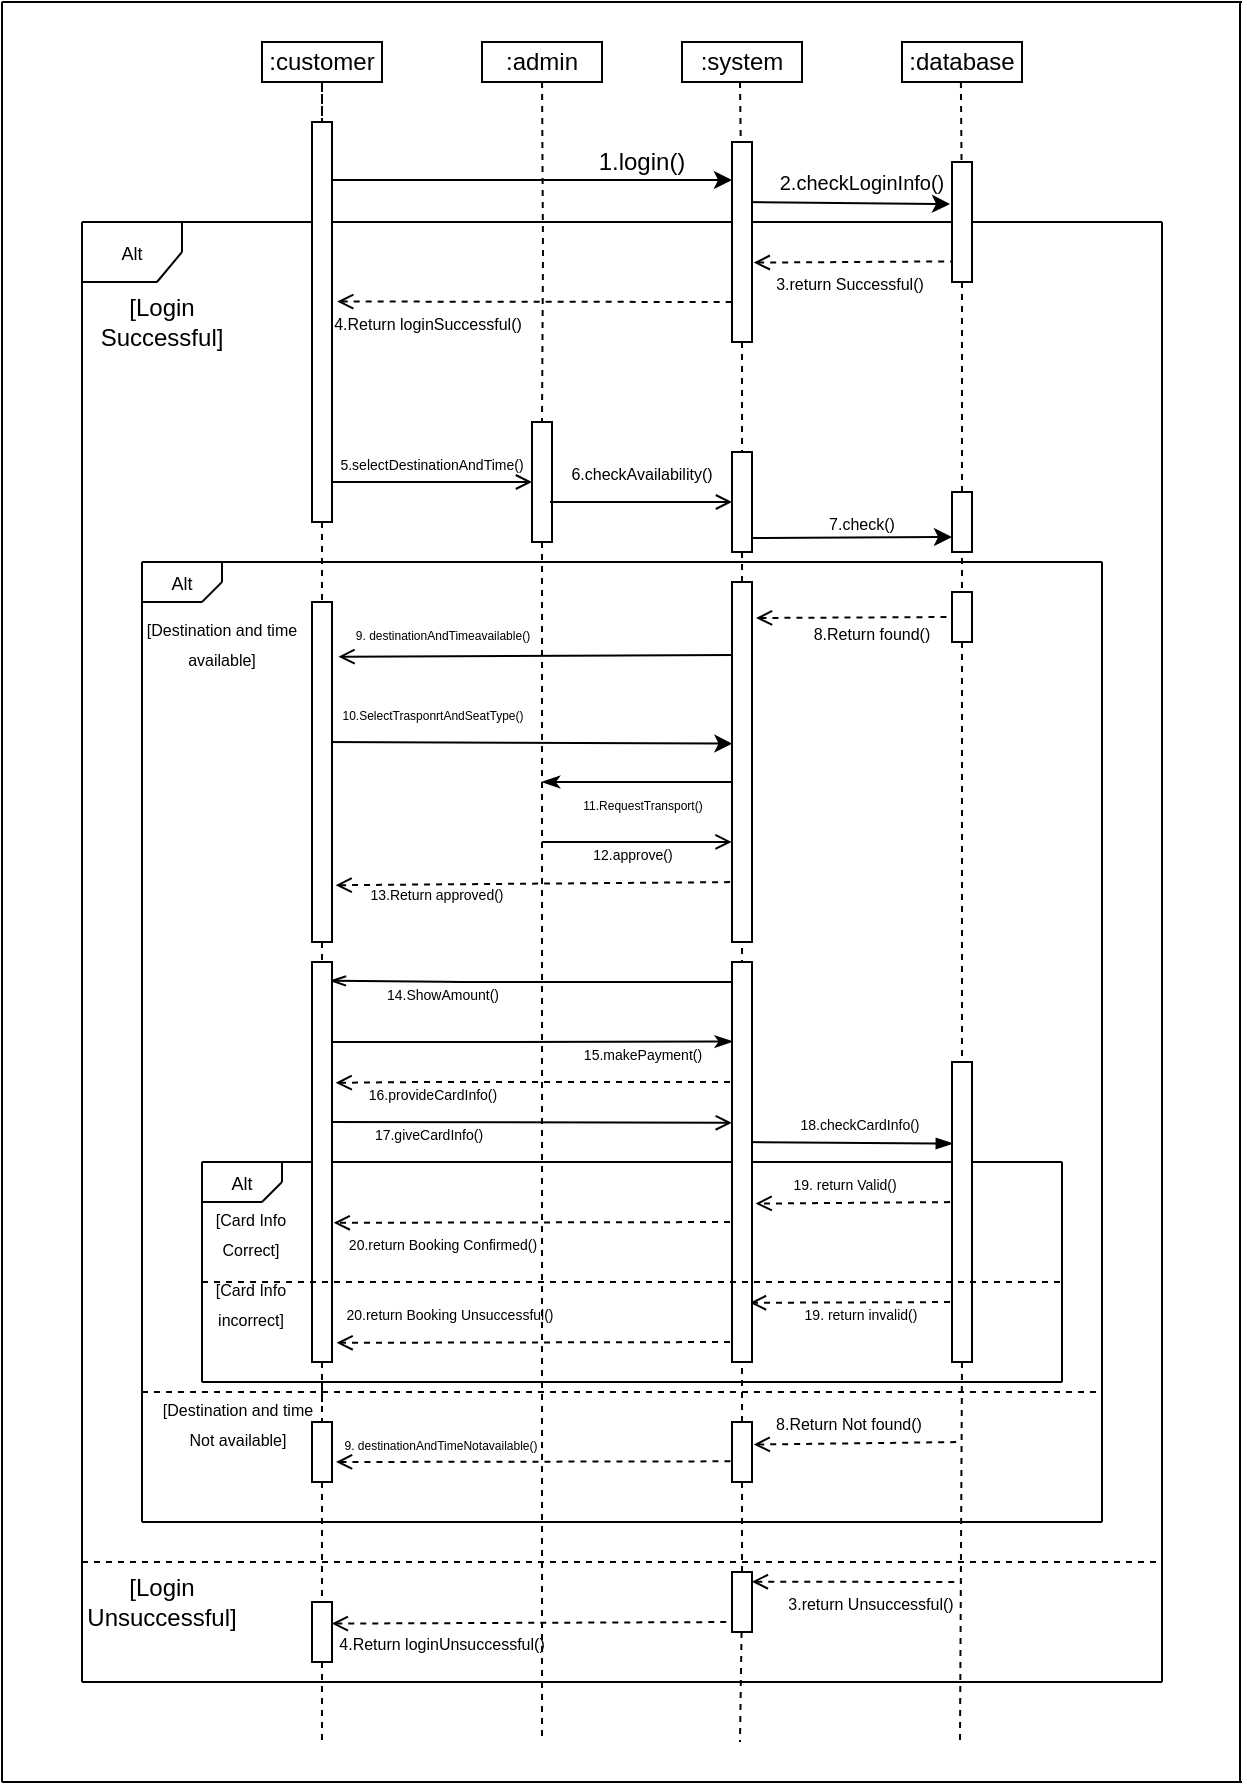 <mxfile version="13.9.9" type="device"><diagram id="HYCZpyS0Q4ArI28tlIX7" name="Page-1"><mxGraphModel dx="1105" dy="705" grid="1" gridSize="10" guides="1" tooltips="1" connect="1" arrows="1" fold="1" page="1" pageScale="1" pageWidth="200" pageHeight="290" math="0" shadow="0"><root><mxCell id="0"/><mxCell id="1" parent="0"/><mxCell id="ySTDWtKkB8q9BCOF8VCT-170" style="rounded=0;orthogonalLoop=1;jettySize=auto;html=1;endArrow=none;endFill=0;dashed=1;" edge="1" parent="1" source="ySTDWtKkB8q9BCOF8VCT-140" target="ySTDWtKkB8q9BCOF8VCT-169"><mxGeometry relative="1" as="geometry"><mxPoint x="249" y="900" as="targetPoint"/><mxPoint x="249.96" y="305" as="sourcePoint"/></mxGeometry></mxCell><mxCell id="ySTDWtKkB8q9BCOF8VCT-146" style="rounded=0;orthogonalLoop=1;jettySize=auto;html=1;exitX=0.5;exitY=1;exitDx=0;exitDy=0;endArrow=none;endFill=0;dashed=1;entryX=0.5;entryY=0;entryDx=0;entryDy=0;" edge="1" parent="1" source="ySTDWtKkB8q9BCOF8VCT-151" target="ySTDWtKkB8q9BCOF8VCT-158"><mxGeometry relative="1" as="geometry"><mxPoint x="359" y="900" as="targetPoint"/><mxPoint x="359.45" y="70" as="sourcePoint"/></mxGeometry></mxCell><mxCell id="ySTDWtKkB8q9BCOF8VCT-5" style="edgeStyle=orthogonalEdgeStyle;rounded=0;orthogonalLoop=1;jettySize=auto;html=1;exitX=0.5;exitY=1;exitDx=0;exitDy=0;endArrow=none;endFill=0;dashed=1;" edge="1" parent="1" source="ySTDWtKkB8q9BCOF8VCT-171"><mxGeometry relative="1" as="geometry"><mxPoint x="40" y="900" as="targetPoint"/></mxGeometry></mxCell><mxCell id="ySTDWtKkB8q9BCOF8VCT-1" value=":customer" style="rounded=0;whiteSpace=wrap;html=1;" vertex="1" parent="1"><mxGeometry x="10" y="50" width="60" height="20" as="geometry"/></mxCell><mxCell id="ySTDWtKkB8q9BCOF8VCT-2" value=":admin" style="rounded=0;whiteSpace=wrap;html=1;" vertex="1" parent="1"><mxGeometry x="120" y="50" width="60" height="20" as="geometry"/></mxCell><mxCell id="ySTDWtKkB8q9BCOF8VCT-3" value=":system" style="rounded=0;whiteSpace=wrap;html=1;" vertex="1" parent="1"><mxGeometry x="220" y="50" width="60" height="20" as="geometry"/></mxCell><mxCell id="ySTDWtKkB8q9BCOF8VCT-4" value=":database" style="rounded=0;whiteSpace=wrap;html=1;" vertex="1" parent="1"><mxGeometry x="330" y="50" width="60" height="20" as="geometry"/></mxCell><mxCell id="ySTDWtKkB8q9BCOF8VCT-6" style="edgeStyle=orthogonalEdgeStyle;rounded=0;orthogonalLoop=1;jettySize=auto;html=1;exitX=0.5;exitY=1;exitDx=0;exitDy=0;endArrow=none;endFill=0;dashed=1;" edge="1" parent="1" source="ySTDWtKkB8q9BCOF8VCT-136"><mxGeometry relative="1" as="geometry"><mxPoint x="150" y="900" as="targetPoint"/><mxPoint x="150.03" y="70" as="sourcePoint"/></mxGeometry></mxCell><mxCell id="ySTDWtKkB8q9BCOF8VCT-7" style="rounded=0;orthogonalLoop=1;jettySize=auto;html=1;endArrow=none;endFill=0;dashed=1;" edge="1" parent="1" source="ySTDWtKkB8q9BCOF8VCT-174"><mxGeometry relative="1" as="geometry"><mxPoint x="249" y="900" as="targetPoint"/><mxPoint x="249" y="70" as="sourcePoint"/></mxGeometry></mxCell><mxCell id="ySTDWtKkB8q9BCOF8VCT-9" style="rounded=0;orthogonalLoop=1;jettySize=auto;html=1;exitX=0.5;exitY=1;exitDx=0;exitDy=0;endArrow=none;endFill=0;dashed=1;" edge="1" parent="1" source="ySTDWtKkB8q9BCOF8VCT-163"><mxGeometry relative="1" as="geometry"><mxPoint x="359" y="900" as="targetPoint"/><mxPoint x="359.45" y="70" as="sourcePoint"/></mxGeometry></mxCell><mxCell id="ySTDWtKkB8q9BCOF8VCT-11" value="" style="endArrow=classic;html=1;endFill=1;" edge="1" parent="1"><mxGeometry width="50" height="50" relative="1" as="geometry"><mxPoint x="40" y="119" as="sourcePoint"/><mxPoint x="245" y="119" as="targetPoint"/></mxGeometry></mxCell><mxCell id="ySTDWtKkB8q9BCOF8VCT-13" value="1.login()" style="text;html=1;strokeColor=none;fillColor=none;align=center;verticalAlign=middle;whiteSpace=wrap;rounded=0;" vertex="1" parent="1"><mxGeometry x="180" y="100" width="40" height="20" as="geometry"/></mxCell><mxCell id="ySTDWtKkB8q9BCOF8VCT-14" value="" style="endArrow=classic;html=1;endFill=1;" edge="1" parent="1"><mxGeometry width="50" height="50" relative="1" as="geometry"><mxPoint x="250" y="130" as="sourcePoint"/><mxPoint x="354" y="131" as="targetPoint"/></mxGeometry></mxCell><mxCell id="ySTDWtKkB8q9BCOF8VCT-15" value="" style="endArrow=none;html=1;dashed=1;startArrow=open;startFill=0;exitX=1.086;exitY=0.603;exitDx=0;exitDy=0;exitPerimeter=0;" edge="1" parent="1" source="ySTDWtKkB8q9BCOF8VCT-147"><mxGeometry width="50" height="50" relative="1" as="geometry"><mxPoint x="250" y="159.66" as="sourcePoint"/><mxPoint x="360" y="159.66" as="targetPoint"/></mxGeometry></mxCell><mxCell id="ySTDWtKkB8q9BCOF8VCT-16" value="" style="endArrow=none;html=1;startArrow=open;startFill=0;dashed=1;exitX=0.051;exitY=-0.012;exitDx=0;exitDy=0;exitPerimeter=0;" edge="1" parent="1" source="ySTDWtKkB8q9BCOF8VCT-18"><mxGeometry width="50" height="50" relative="1" as="geometry"><mxPoint x="40" y="180" as="sourcePoint"/><mxPoint x="250" y="180" as="targetPoint"/></mxGeometry></mxCell><mxCell id="ySTDWtKkB8q9BCOF8VCT-17" value="&lt;font style=&quot;font-size: 10px&quot;&gt;2.checkLoginInfo()&lt;/font&gt;" style="text;html=1;strokeColor=none;fillColor=none;align=center;verticalAlign=middle;whiteSpace=wrap;rounded=0;" vertex="1" parent="1"><mxGeometry x="290" y="110" width="40" height="20" as="geometry"/></mxCell><mxCell id="ySTDWtKkB8q9BCOF8VCT-18" value="&lt;font style=&quot;font-size: 8px&quot;&gt;4.Return loginSuccessful()&lt;/font&gt;" style="text;html=1;strokeColor=none;fillColor=none;align=center;verticalAlign=middle;whiteSpace=wrap;rounded=0;" vertex="1" parent="1"><mxGeometry x="42.5" y="180" width="100" height="20" as="geometry"/></mxCell><mxCell id="ySTDWtKkB8q9BCOF8VCT-19" value="&lt;font style=&quot;font-size: 8px&quot;&gt;3.return Successful()&lt;/font&gt;" style="text;html=1;strokeColor=none;fillColor=none;align=center;verticalAlign=middle;whiteSpace=wrap;rounded=0;" vertex="1" parent="1"><mxGeometry x="263.75" y="160" width="80" height="20" as="geometry"/></mxCell><mxCell id="ySTDWtKkB8q9BCOF8VCT-21" value="" style="endArrow=open;html=1;endFill=0;entryX=0;entryY=0.5;entryDx=0;entryDy=0;" edge="1" parent="1" target="ySTDWtKkB8q9BCOF8VCT-136"><mxGeometry width="50" height="50" relative="1" as="geometry"><mxPoint x="40" y="270" as="sourcePoint"/><mxPoint x="150" y="270" as="targetPoint"/></mxGeometry></mxCell><mxCell id="ySTDWtKkB8q9BCOF8VCT-22" value="&lt;font style=&quot;font-size: 7px&quot;&gt;5.selectDestinationAndTime()&lt;/font&gt;" style="text;html=1;strokeColor=none;fillColor=none;align=center;verticalAlign=middle;whiteSpace=wrap;rounded=0;" vertex="1" parent="1"><mxGeometry x="85" y="250" width="20" height="20" as="geometry"/></mxCell><mxCell id="ySTDWtKkB8q9BCOF8VCT-23" style="edgeStyle=none;rounded=0;orthogonalLoop=1;jettySize=auto;html=1;exitX=0;exitY=0.5;exitDx=0;exitDy=0;startArrow=open;startFill=0;endArrow=classicThin;endFill=1;" edge="1" parent="1" source="ySTDWtKkB8q9BCOF8VCT-22" target="ySTDWtKkB8q9BCOF8VCT-22"><mxGeometry relative="1" as="geometry"/></mxCell><mxCell id="ySTDWtKkB8q9BCOF8VCT-28" value="" style="endArrow=open;html=1;endFill=0;" edge="1" parent="1" source="ySTDWtKkB8q9BCOF8VCT-140"><mxGeometry width="50" height="50" relative="1" as="geometry"><mxPoint x="150" y="290" as="sourcePoint"/><mxPoint x="250" y="290" as="targetPoint"/></mxGeometry></mxCell><mxCell id="ySTDWtKkB8q9BCOF8VCT-29" value="&lt;span style=&quot;font-size: 8px&quot;&gt;6.checkAvailability()&lt;/span&gt;" style="text;html=1;strokeColor=none;fillColor=none;align=center;verticalAlign=middle;whiteSpace=wrap;rounded=0;" vertex="1" parent="1"><mxGeometry x="190" y="255" width="20" height="20" as="geometry"/></mxCell><mxCell id="ySTDWtKkB8q9BCOF8VCT-30" value="" style="endArrow=classic;html=1;endFill=1;entryX=0;entryY=0.75;entryDx=0;entryDy=0;" edge="1" parent="1" target="ySTDWtKkB8q9BCOF8VCT-144"><mxGeometry width="50" height="50" relative="1" as="geometry"><mxPoint x="250" y="298" as="sourcePoint"/><mxPoint x="360" y="300" as="targetPoint"/></mxGeometry></mxCell><mxCell id="ySTDWtKkB8q9BCOF8VCT-31" value="&lt;font style=&quot;font-size: 8px&quot;&gt;7.check()&lt;/font&gt;" style="text;html=1;strokeColor=none;fillColor=none;align=center;verticalAlign=middle;whiteSpace=wrap;rounded=0;" vertex="1" parent="1"><mxGeometry x="300" y="280" width="20" height="20" as="geometry"/></mxCell><mxCell id="ySTDWtKkB8q9BCOF8VCT-33" value="" style="endArrow=none;html=1;" edge="1" parent="1"><mxGeometry width="50" height="50" relative="1" as="geometry"><mxPoint x="-50" y="310" as="sourcePoint"/><mxPoint x="430" y="310" as="targetPoint"/></mxGeometry></mxCell><mxCell id="ySTDWtKkB8q9BCOF8VCT-34" value="" style="endArrow=none;html=1;dashed=1;startArrow=open;startFill=0;entryX=0;entryY=0.5;entryDx=0;entryDy=0;" edge="1" parent="1" target="ySTDWtKkB8q9BCOF8VCT-158"><mxGeometry width="50" height="50" relative="1" as="geometry"><mxPoint x="257" y="338" as="sourcePoint"/><mxPoint x="360" y="330" as="targetPoint"/></mxGeometry></mxCell><mxCell id="ySTDWtKkB8q9BCOF8VCT-35" value="&lt;span style=&quot;font-size: 8px&quot;&gt;8.Return found()&lt;/span&gt;" style="text;html=1;strokeColor=none;fillColor=none;align=center;verticalAlign=middle;whiteSpace=wrap;rounded=0;" vertex="1" parent="1"><mxGeometry x="280" y="340" width="70" height="10" as="geometry"/></mxCell><mxCell id="ySTDWtKkB8q9BCOF8VCT-38" value="" style="endArrow=none;html=1;startArrow=open;startFill=0;exitX=1.324;exitY=0.161;exitDx=0;exitDy=0;exitPerimeter=0;entryX=0.038;entryY=0.203;entryDx=0;entryDy=0;entryPerimeter=0;" edge="1" parent="1" source="ySTDWtKkB8q9BCOF8VCT-153" target="ySTDWtKkB8q9BCOF8VCT-157"><mxGeometry width="50" height="50" relative="1" as="geometry"><mxPoint x="40" y="350" as="sourcePoint"/><mxPoint x="240" y="357" as="targetPoint"/></mxGeometry></mxCell><mxCell id="ySTDWtKkB8q9BCOF8VCT-39" value="&lt;font style=&quot;font-size: 6px&quot;&gt;9. destinationAndTimeavailable()&lt;/font&gt;" style="text;html=1;strokeColor=none;fillColor=none;align=center;verticalAlign=middle;whiteSpace=wrap;rounded=0;" vertex="1" parent="1"><mxGeometry x="38" y="340" width="125" height="10" as="geometry"/></mxCell><mxCell id="ySTDWtKkB8q9BCOF8VCT-46" value="" style="endArrow=classic;html=1;endFill=1;entryX=0.02;entryY=0.449;entryDx=0;entryDy=0;entryPerimeter=0;" edge="1" parent="1" target="ySTDWtKkB8q9BCOF8VCT-157"><mxGeometry width="50" height="50" relative="1" as="geometry"><mxPoint x="40" y="400" as="sourcePoint"/><mxPoint x="250" y="400" as="targetPoint"/></mxGeometry></mxCell><mxCell id="ySTDWtKkB8q9BCOF8VCT-48" value="&lt;span style=&quot;font-size: 6px&quot;&gt;10.SelectTrasponrtAndSeatType()&lt;/span&gt;" style="text;html=1;strokeColor=none;fillColor=none;align=center;verticalAlign=middle;whiteSpace=wrap;rounded=0;" vertex="1" parent="1"><mxGeometry x="37.5" y="380" width="115" height="10" as="geometry"/></mxCell><mxCell id="ySTDWtKkB8q9BCOF8VCT-49" value="&lt;span style=&quot;font-size: 6px&quot;&gt;11.RequestTransport()&lt;/span&gt;" style="text;html=1;strokeColor=none;fillColor=none;align=center;verticalAlign=middle;whiteSpace=wrap;rounded=0;" vertex="1" parent="1"><mxGeometry x="152.5" y="425" width="95" height="10" as="geometry"/></mxCell><mxCell id="ySTDWtKkB8q9BCOF8VCT-50" value="" style="endArrow=none;html=1;startArrow=classicThin;startFill=1;" edge="1" parent="1"><mxGeometry width="50" height="50" relative="1" as="geometry"><mxPoint x="150" y="420" as="sourcePoint"/><mxPoint x="250" y="420" as="targetPoint"/></mxGeometry></mxCell><mxCell id="ySTDWtKkB8q9BCOF8VCT-52" value="" style="endArrow=open;html=1;endFill=0;entryX=-0.02;entryY=0.722;entryDx=0;entryDy=0;entryPerimeter=0;" edge="1" parent="1" target="ySTDWtKkB8q9BCOF8VCT-157"><mxGeometry width="50" height="50" relative="1" as="geometry"><mxPoint x="150" y="450" as="sourcePoint"/><mxPoint x="250" y="450" as="targetPoint"/></mxGeometry></mxCell><mxCell id="ySTDWtKkB8q9BCOF8VCT-53" value="" style="endArrow=none;html=1;startArrow=open;startFill=0;dashed=1;exitX=1.181;exitY=0.833;exitDx=0;exitDy=0;exitPerimeter=0;" edge="1" parent="1" source="ySTDWtKkB8q9BCOF8VCT-153"><mxGeometry width="50" height="50" relative="1" as="geometry"><mxPoint x="40" y="470" as="sourcePoint"/><mxPoint x="250" y="470" as="targetPoint"/></mxGeometry></mxCell><mxCell id="ySTDWtKkB8q9BCOF8VCT-54" value="" style="endArrow=openThin;html=1;endFill=0;entryX=0.895;entryY=0.047;entryDx=0;entryDy=0;entryPerimeter=0;" edge="1" parent="1" target="ySTDWtKkB8q9BCOF8VCT-159"><mxGeometry width="50" height="50" relative="1" as="geometry"><mxPoint x="250" y="520" as="sourcePoint"/><mxPoint x="40" y="520" as="targetPoint"/><Array as="points"><mxPoint x="110" y="520"/></Array></mxGeometry></mxCell><mxCell id="ySTDWtKkB8q9BCOF8VCT-55" value="&lt;font style=&quot;font-size: 7px&quot;&gt;12.approve()&lt;/font&gt;" style="text;html=1;strokeColor=none;fillColor=none;align=center;verticalAlign=middle;whiteSpace=wrap;rounded=0;" vertex="1" parent="1"><mxGeometry x="148" y="450" width="95" height="10" as="geometry"/></mxCell><mxCell id="ySTDWtKkB8q9BCOF8VCT-56" value="&lt;font style=&quot;font-size: 7px&quot;&gt;13.Return approved()&lt;/font&gt;" style="text;html=1;strokeColor=none;fillColor=none;align=center;verticalAlign=middle;whiteSpace=wrap;rounded=0;" vertex="1" parent="1"><mxGeometry x="50" y="470" width="95" height="10" as="geometry"/></mxCell><mxCell id="ySTDWtKkB8q9BCOF8VCT-58" value="&lt;font style=&quot;font-size: 7px&quot;&gt;14.ShowAmount()&lt;/font&gt;" style="text;html=1;strokeColor=none;fillColor=none;align=center;verticalAlign=middle;whiteSpace=wrap;rounded=0;" vertex="1" parent="1"><mxGeometry x="53" y="520" width="95" height="10" as="geometry"/></mxCell><mxCell id="ySTDWtKkB8q9BCOF8VCT-59" value="" style="endArrow=classicThin;html=1;endFill=1;entryX=0.038;entryY=0.199;entryDx=0;entryDy=0;entryPerimeter=0;" edge="1" parent="1" target="ySTDWtKkB8q9BCOF8VCT-162"><mxGeometry width="50" height="50" relative="1" as="geometry"><mxPoint x="40" y="550" as="sourcePoint"/><mxPoint x="250" y="550" as="targetPoint"/><Array as="points"><mxPoint x="102.5" y="550"/></Array></mxGeometry></mxCell><mxCell id="ySTDWtKkB8q9BCOF8VCT-60" value="" style="endArrow=open;html=1;dashed=1;endFill=0;entryX=1.181;entryY=0.302;entryDx=0;entryDy=0;entryPerimeter=0;" edge="1" parent="1" target="ySTDWtKkB8q9BCOF8VCT-159"><mxGeometry width="50" height="50" relative="1" as="geometry"><mxPoint x="250" y="570" as="sourcePoint"/><mxPoint x="40" y="570" as="targetPoint"/><Array as="points"><mxPoint x="90" y="570"/></Array></mxGeometry></mxCell><mxCell id="ySTDWtKkB8q9BCOF8VCT-61" value="&lt;font style=&quot;font-size: 7px&quot;&gt;15.makePayment()&lt;/font&gt;" style="text;html=1;strokeColor=none;fillColor=none;align=center;verticalAlign=middle;whiteSpace=wrap;rounded=0;" vertex="1" parent="1"><mxGeometry x="158.75" y="550" width="82.5" height="10" as="geometry"/></mxCell><mxCell id="ySTDWtKkB8q9BCOF8VCT-62" value="&lt;font style=&quot;font-size: 7px&quot;&gt;16.provideCardInfo()&lt;/font&gt;" style="text;html=1;strokeColor=none;fillColor=none;align=center;verticalAlign=middle;whiteSpace=wrap;rounded=0;" vertex="1" parent="1"><mxGeometry x="48.25" y="560" width="95" height="30" as="geometry"/></mxCell><mxCell id="ySTDWtKkB8q9BCOF8VCT-63" value="" style="endArrow=open;html=1;endFill=0;entryX=-0.01;entryY=0.402;entryDx=0;entryDy=0;entryPerimeter=0;" edge="1" parent="1" target="ySTDWtKkB8q9BCOF8VCT-162"><mxGeometry width="50" height="50" relative="1" as="geometry"><mxPoint x="40" y="590" as="sourcePoint"/><mxPoint x="250" y="590" as="targetPoint"/></mxGeometry></mxCell><mxCell id="ySTDWtKkB8q9BCOF8VCT-64" value="" style="endArrow=blockThin;html=1;endFill=1;entryX=0.038;entryY=0.272;entryDx=0;entryDy=0;entryPerimeter=0;" edge="1" parent="1" target="ySTDWtKkB8q9BCOF8VCT-163"><mxGeometry width="50" height="50" relative="1" as="geometry"><mxPoint x="250" y="600" as="sourcePoint"/><mxPoint x="360" y="600" as="targetPoint"/></mxGeometry></mxCell><mxCell id="ySTDWtKkB8q9BCOF8VCT-65" value="" style="endArrow=open;html=1;endFill=0;dashed=1;entryX=1.181;entryY=0.604;entryDx=0;entryDy=0;entryPerimeter=0;" edge="1" parent="1" target="ySTDWtKkB8q9BCOF8VCT-162"><mxGeometry width="50" height="50" relative="1" as="geometry"><mxPoint x="360" y="630" as="sourcePoint"/><mxPoint x="250" y="630" as="targetPoint"/></mxGeometry></mxCell><mxCell id="ySTDWtKkB8q9BCOF8VCT-66" value="" style="endArrow=none;html=1;" edge="1" parent="1"><mxGeometry width="50" height="50" relative="1" as="geometry"><mxPoint x="-20" y="610" as="sourcePoint"/><mxPoint x="410" y="610" as="targetPoint"/></mxGeometry></mxCell><mxCell id="ySTDWtKkB8q9BCOF8VCT-67" value="" style="endArrow=open;html=1;endFill=0;dashed=1;entryX=1.086;entryY=0.652;entryDx=0;entryDy=0;entryPerimeter=0;" edge="1" parent="1" target="ySTDWtKkB8q9BCOF8VCT-159"><mxGeometry width="50" height="50" relative="1" as="geometry"><mxPoint x="250" y="640" as="sourcePoint"/><mxPoint x="40" y="640" as="targetPoint"/></mxGeometry></mxCell><mxCell id="ySTDWtKkB8q9BCOF8VCT-70" value="" style="endArrow=none;html=1;" edge="1" parent="1"><mxGeometry width="50" height="50" relative="1" as="geometry"><mxPoint x="-20" y="720" as="sourcePoint"/><mxPoint x="410" y="720" as="targetPoint"/></mxGeometry></mxCell><mxCell id="ySTDWtKkB8q9BCOF8VCT-71" value="" style="endArrow=none;html=1;" edge="1" parent="1"><mxGeometry width="50" height="50" relative="1" as="geometry"><mxPoint x="-20" y="720" as="sourcePoint"/><mxPoint x="-20" y="610" as="targetPoint"/></mxGeometry></mxCell><mxCell id="ySTDWtKkB8q9BCOF8VCT-72" value="" style="endArrow=none;html=1;" edge="1" parent="1"><mxGeometry width="50" height="50" relative="1" as="geometry"><mxPoint x="410" y="720" as="sourcePoint"/><mxPoint x="410" y="610" as="targetPoint"/></mxGeometry></mxCell><mxCell id="ySTDWtKkB8q9BCOF8VCT-83" value="" style="endArrow=open;html=1;endFill=0;dashed=1;entryX=0.895;entryY=0.852;entryDx=0;entryDy=0;entryPerimeter=0;" edge="1" parent="1" target="ySTDWtKkB8q9BCOF8VCT-162"><mxGeometry width="50" height="50" relative="1" as="geometry"><mxPoint x="360" y="680" as="sourcePoint"/><mxPoint x="250" y="680" as="targetPoint"/></mxGeometry></mxCell><mxCell id="ySTDWtKkB8q9BCOF8VCT-84" value="" style="endArrow=open;html=1;endFill=0;dashed=1;entryX=1.229;entryY=0.952;entryDx=0;entryDy=0;entryPerimeter=0;" edge="1" parent="1" target="ySTDWtKkB8q9BCOF8VCT-159"><mxGeometry width="50" height="50" relative="1" as="geometry"><mxPoint x="250" y="700" as="sourcePoint"/><mxPoint x="40" y="700" as="targetPoint"/></mxGeometry></mxCell><mxCell id="ySTDWtKkB8q9BCOF8VCT-85" value="" style="endArrow=none;html=1;" edge="1" parent="1"><mxGeometry width="50" height="50" relative="1" as="geometry"><mxPoint x="-50" y="790" as="sourcePoint"/><mxPoint x="-50" y="310" as="targetPoint"/></mxGeometry></mxCell><mxCell id="ySTDWtKkB8q9BCOF8VCT-86" value="" style="endArrow=none;html=1;" edge="1" parent="1"><mxGeometry width="50" height="50" relative="1" as="geometry"><mxPoint x="430" y="790" as="sourcePoint"/><mxPoint x="430" y="310" as="targetPoint"/></mxGeometry></mxCell><mxCell id="ySTDWtKkB8q9BCOF8VCT-87" value="" style="endArrow=none;html=1;dashed=1;" edge="1" parent="1"><mxGeometry width="50" height="50" relative="1" as="geometry"><mxPoint x="-50" y="725" as="sourcePoint"/><mxPoint x="430" y="725" as="targetPoint"/></mxGeometry></mxCell><mxCell id="ySTDWtKkB8q9BCOF8VCT-88" value="" style="endArrow=none;html=1;" edge="1" parent="1"><mxGeometry width="50" height="50" relative="1" as="geometry"><mxPoint x="-50" y="790" as="sourcePoint"/><mxPoint x="430" y="790" as="targetPoint"/></mxGeometry></mxCell><mxCell id="ySTDWtKkB8q9BCOF8VCT-89" value="" style="endArrow=none;html=1;" edge="1" parent="1"><mxGeometry width="50" height="50" relative="1" as="geometry"><mxPoint x="-80" y="140" as="sourcePoint"/><mxPoint x="460" y="140" as="targetPoint"/></mxGeometry></mxCell><mxCell id="ySTDWtKkB8q9BCOF8VCT-90" value="" style="endArrow=none;html=1;" edge="1" parent="1"><mxGeometry width="50" height="50" relative="1" as="geometry"><mxPoint x="-80" y="870" as="sourcePoint"/><mxPoint x="-80" y="140" as="targetPoint"/></mxGeometry></mxCell><mxCell id="ySTDWtKkB8q9BCOF8VCT-91" value="" style="endArrow=none;html=1;" edge="1" parent="1"><mxGeometry width="50" height="50" relative="1" as="geometry"><mxPoint x="460" y="870" as="sourcePoint"/><mxPoint x="460" y="140" as="targetPoint"/></mxGeometry></mxCell><mxCell id="ySTDWtKkB8q9BCOF8VCT-92" value="" style="endArrow=none;html=1;dashed=1;" edge="1" parent="1"><mxGeometry width="50" height="50" relative="1" as="geometry"><mxPoint x="-80" y="810" as="sourcePoint"/><mxPoint x="460" y="810" as="targetPoint"/></mxGeometry></mxCell><mxCell id="ySTDWtKkB8q9BCOF8VCT-93" value="" style="endArrow=none;html=1;" edge="1" parent="1"><mxGeometry width="50" height="50" relative="1" as="geometry"><mxPoint x="-80" y="870" as="sourcePoint"/><mxPoint x="460" y="870" as="targetPoint"/></mxGeometry></mxCell><mxCell id="ySTDWtKkB8q9BCOF8VCT-95" value="" style="group" vertex="1" connectable="0" parent="1"><mxGeometry x="-50" y="310" width="40" height="20" as="geometry"/></mxCell><mxCell id="ySTDWtKkB8q9BCOF8VCT-79" value="" style="endArrow=none;html=1;" edge="1" parent="ySTDWtKkB8q9BCOF8VCT-95"><mxGeometry width="50" height="50" relative="1" as="geometry"><mxPoint y="20" as="sourcePoint"/><mxPoint x="30" y="20" as="targetPoint"/></mxGeometry></mxCell><mxCell id="ySTDWtKkB8q9BCOF8VCT-80" value="" style="endArrow=none;html=1;" edge="1" parent="ySTDWtKkB8q9BCOF8VCT-95"><mxGeometry width="50" height="50" relative="1" as="geometry"><mxPoint x="30" y="20" as="sourcePoint"/><mxPoint x="40" y="10" as="targetPoint"/></mxGeometry></mxCell><mxCell id="ySTDWtKkB8q9BCOF8VCT-81" value="" style="endArrow=none;html=1;" edge="1" parent="ySTDWtKkB8q9BCOF8VCT-95"><mxGeometry width="50" height="50" relative="1" as="geometry"><mxPoint x="40" y="10" as="sourcePoint"/><mxPoint x="40" as="targetPoint"/></mxGeometry></mxCell><mxCell id="ySTDWtKkB8q9BCOF8VCT-82" value="&lt;font style=&quot;font-size: 9px&quot;&gt;Alt&lt;/font&gt;" style="text;html=1;strokeColor=none;fillColor=none;align=center;verticalAlign=middle;whiteSpace=wrap;rounded=0;" vertex="1" parent="ySTDWtKkB8q9BCOF8VCT-95"><mxGeometry width="40" height="20" as="geometry"/></mxCell><mxCell id="ySTDWtKkB8q9BCOF8VCT-98" value="" style="group" vertex="1" connectable="0" parent="1"><mxGeometry x="-20" y="610" width="40" height="20" as="geometry"/></mxCell><mxCell id="ySTDWtKkB8q9BCOF8VCT-99" value="" style="endArrow=none;html=1;" edge="1" parent="ySTDWtKkB8q9BCOF8VCT-98"><mxGeometry width="50" height="50" relative="1" as="geometry"><mxPoint y="20" as="sourcePoint"/><mxPoint x="30" y="20" as="targetPoint"/></mxGeometry></mxCell><mxCell id="ySTDWtKkB8q9BCOF8VCT-100" value="" style="endArrow=none;html=1;" edge="1" parent="ySTDWtKkB8q9BCOF8VCT-98"><mxGeometry width="50" height="50" relative="1" as="geometry"><mxPoint x="30" y="20" as="sourcePoint"/><mxPoint x="40" y="10" as="targetPoint"/></mxGeometry></mxCell><mxCell id="ySTDWtKkB8q9BCOF8VCT-101" value="" style="endArrow=none;html=1;" edge="1" parent="ySTDWtKkB8q9BCOF8VCT-98"><mxGeometry width="50" height="50" relative="1" as="geometry"><mxPoint x="40" y="10" as="sourcePoint"/><mxPoint x="40" as="targetPoint"/></mxGeometry></mxCell><mxCell id="ySTDWtKkB8q9BCOF8VCT-102" value="&lt;font style=&quot;font-size: 9px&quot;&gt;Alt&lt;/font&gt;" style="text;html=1;strokeColor=none;fillColor=none;align=center;verticalAlign=middle;whiteSpace=wrap;rounded=0;" vertex="1" parent="ySTDWtKkB8q9BCOF8VCT-98"><mxGeometry width="40" height="20" as="geometry"/></mxCell><mxCell id="ySTDWtKkB8q9BCOF8VCT-103" value="" style="group" vertex="1" connectable="0" parent="1"><mxGeometry x="-80" y="140" width="50" height="30" as="geometry"/></mxCell><mxCell id="ySTDWtKkB8q9BCOF8VCT-104" value="" style="endArrow=none;html=1;" edge="1" parent="ySTDWtKkB8q9BCOF8VCT-103"><mxGeometry width="50" height="50" relative="1" as="geometry"><mxPoint y="30" as="sourcePoint"/><mxPoint x="37.5" y="30" as="targetPoint"/></mxGeometry></mxCell><mxCell id="ySTDWtKkB8q9BCOF8VCT-105" value="" style="endArrow=none;html=1;" edge="1" parent="ySTDWtKkB8q9BCOF8VCT-103"><mxGeometry width="50" height="50" relative="1" as="geometry"><mxPoint x="37.5" y="30" as="sourcePoint"/><mxPoint x="50" y="15" as="targetPoint"/></mxGeometry></mxCell><mxCell id="ySTDWtKkB8q9BCOF8VCT-106" value="" style="endArrow=none;html=1;" edge="1" parent="ySTDWtKkB8q9BCOF8VCT-103"><mxGeometry width="50" height="50" relative="1" as="geometry"><mxPoint x="50" y="15" as="sourcePoint"/><mxPoint x="50" as="targetPoint"/></mxGeometry></mxCell><mxCell id="ySTDWtKkB8q9BCOF8VCT-107" value="&lt;font style=&quot;font-size: 9px&quot;&gt;Alt&lt;/font&gt;" style="text;html=1;strokeColor=none;fillColor=none;align=center;verticalAlign=middle;whiteSpace=wrap;rounded=0;" vertex="1" parent="ySTDWtKkB8q9BCOF8VCT-103"><mxGeometry width="50" height="30" as="geometry"/></mxCell><mxCell id="ySTDWtKkB8q9BCOF8VCT-109" value="&lt;font style=&quot;font-size: 7px&quot;&gt;19. return Valid()&lt;/font&gt;" style="text;html=1;strokeColor=none;fillColor=none;align=center;verticalAlign=middle;whiteSpace=wrap;rounded=0;" vertex="1" parent="1"><mxGeometry x="260" y="615" width="82.5" height="10" as="geometry"/></mxCell><mxCell id="ySTDWtKkB8q9BCOF8VCT-110" value="&lt;font style=&quot;font-size: 7px&quot;&gt;19. return invalid()&lt;/font&gt;" style="text;html=1;strokeColor=none;fillColor=none;align=center;verticalAlign=middle;whiteSpace=wrap;rounded=0;" vertex="1" parent="1"><mxGeometry x="267.5" y="680" width="82.5" height="10" as="geometry"/></mxCell><mxCell id="ySTDWtKkB8q9BCOF8VCT-112" value="&lt;font style=&quot;font-size: 7px&quot;&gt;20.return Booking Confirmed()&lt;/font&gt;" style="text;html=1;strokeColor=none;fillColor=none;align=center;verticalAlign=middle;whiteSpace=wrap;rounded=0;" vertex="1" parent="1"><mxGeometry x="48.25" y="645" width="104.5" height="10" as="geometry"/></mxCell><mxCell id="ySTDWtKkB8q9BCOF8VCT-113" value="&lt;font style=&quot;font-size: 7px&quot;&gt;20.return Booking Unsuccessful()&lt;/font&gt;" style="text;html=1;strokeColor=none;fillColor=none;align=center;verticalAlign=middle;whiteSpace=wrap;rounded=0;" vertex="1" parent="1"><mxGeometry x="48.25" y="680" width="111.75" height="10" as="geometry"/></mxCell><mxCell id="ySTDWtKkB8q9BCOF8VCT-114" value="" style="endArrow=none;html=1;dashed=1;startArrow=open;startFill=0;exitX=1.086;exitY=0.376;exitDx=0;exitDy=0;exitPerimeter=0;" edge="1" parent="1" source="ySTDWtKkB8q9BCOF8VCT-169"><mxGeometry width="50" height="50" relative="1" as="geometry"><mxPoint x="250" y="750" as="sourcePoint"/><mxPoint x="360" y="750" as="targetPoint"/></mxGeometry></mxCell><mxCell id="ySTDWtKkB8q9BCOF8VCT-115" value="&lt;span style=&quot;font-size: 8px&quot;&gt;8.Return Not found()&lt;/span&gt;" style="text;html=1;strokeColor=none;fillColor=none;align=center;verticalAlign=middle;whiteSpace=wrap;rounded=0;" vertex="1" parent="1"><mxGeometry x="264.38" y="735" width="78.75" height="10" as="geometry"/></mxCell><mxCell id="ySTDWtKkB8q9BCOF8VCT-116" value="" style="endArrow=none;html=1;dashed=1;startArrow=open;startFill=0;" edge="1" parent="1"><mxGeometry width="50" height="50" relative="1" as="geometry"><mxPoint x="47" y="760" as="sourcePoint"/><mxPoint x="247.5" y="759.66" as="targetPoint"/></mxGeometry></mxCell><mxCell id="ySTDWtKkB8q9BCOF8VCT-117" value="&lt;span style=&quot;font-size: 6px&quot;&gt;9. destinationAndTimeNotavailable()&lt;/span&gt;" style="text;html=1;strokeColor=none;fillColor=none;align=center;verticalAlign=middle;whiteSpace=wrap;rounded=0;" vertex="1" parent="1"><mxGeometry x="37.25" y="750" width="125" as="geometry"/></mxCell><mxCell id="ySTDWtKkB8q9BCOF8VCT-119" value="&lt;font style=&quot;font-size: 8px&quot;&gt;4.Return loginUnsuccessful()&lt;/font&gt;" style="text;html=1;strokeColor=none;fillColor=none;align=center;verticalAlign=middle;whiteSpace=wrap;rounded=0;" vertex="1" parent="1"><mxGeometry x="46" y="840" width="107.5" height="20" as="geometry"/></mxCell><mxCell id="ySTDWtKkB8q9BCOF8VCT-120" value="" style="endArrow=none;html=1;dashed=1;startArrow=open;startFill=0;exitX=0.99;exitY=0.162;exitDx=0;exitDy=0;exitPerimeter=0;" edge="1" parent="1" source="ySTDWtKkB8q9BCOF8VCT-174"><mxGeometry width="50" height="50" relative="1" as="geometry"><mxPoint x="250" y="820" as="sourcePoint"/><mxPoint x="360" y="820" as="targetPoint"/></mxGeometry></mxCell><mxCell id="ySTDWtKkB8q9BCOF8VCT-121" style="edgeStyle=none;rounded=0;orthogonalLoop=1;jettySize=auto;html=1;exitX=0.25;exitY=1;exitDx=0;exitDy=0;dashed=1;startArrow=blockThin;startFill=1;endArrow=blockThin;endFill=1;" edge="1" parent="1" source="ySTDWtKkB8q9BCOF8VCT-119" target="ySTDWtKkB8q9BCOF8VCT-119"><mxGeometry relative="1" as="geometry"/></mxCell><mxCell id="ySTDWtKkB8q9BCOF8VCT-123" value="" style="endArrow=none;html=1;startArrow=open;startFill=0;dashed=1;exitX=0.99;exitY=0.36;exitDx=0;exitDy=0;exitPerimeter=0;" edge="1" parent="1" source="ySTDWtKkB8q9BCOF8VCT-171"><mxGeometry width="50" height="50" relative="1" as="geometry"><mxPoint x="37.5" y="840" as="sourcePoint"/><mxPoint x="247.5" y="840" as="targetPoint"/></mxGeometry></mxCell><mxCell id="ySTDWtKkB8q9BCOF8VCT-124" value="&lt;font style=&quot;font-size: 8px&quot;&gt;3.return Unsuccessful()&lt;/font&gt;" style="text;html=1;strokeColor=none;fillColor=none;align=center;verticalAlign=middle;whiteSpace=wrap;rounded=0;" vertex="1" parent="1"><mxGeometry x="267.5" y="825" width="92.5" height="10" as="geometry"/></mxCell><mxCell id="ySTDWtKkB8q9BCOF8VCT-125" value="[Login Successful]" style="text;html=1;strokeColor=none;fillColor=none;align=center;verticalAlign=middle;whiteSpace=wrap;rounded=0;" vertex="1" parent="1"><mxGeometry x="-70" y="180" width="60" height="20" as="geometry"/></mxCell><mxCell id="ySTDWtKkB8q9BCOF8VCT-126" value="[Login Unsuccessful]" style="text;html=1;strokeColor=none;fillColor=none;align=center;verticalAlign=middle;whiteSpace=wrap;rounded=0;" vertex="1" parent="1"><mxGeometry x="-70" y="820" width="60" height="20" as="geometry"/></mxCell><mxCell id="ySTDWtKkB8q9BCOF8VCT-127" value="&lt;font style=&quot;font-size: 8px&quot;&gt;[Destination and time available]&lt;/font&gt;" style="text;html=1;strokeColor=none;fillColor=none;align=center;verticalAlign=middle;whiteSpace=wrap;rounded=0;" vertex="1" parent="1"><mxGeometry x="-50" y="340" width="80" height="20" as="geometry"/></mxCell><mxCell id="ySTDWtKkB8q9BCOF8VCT-128" value="&lt;font style=&quot;font-size: 8px&quot;&gt;[Destination and time Not available]&lt;/font&gt;" style="text;html=1;strokeColor=none;fillColor=none;align=center;verticalAlign=middle;whiteSpace=wrap;rounded=0;" vertex="1" parent="1"><mxGeometry x="-42.5" y="730" width="80" height="20" as="geometry"/></mxCell><mxCell id="ySTDWtKkB8q9BCOF8VCT-129" value="&lt;font style=&quot;font-size: 8px&quot;&gt;[Card Info Correct]&lt;/font&gt;" style="text;html=1;strokeColor=none;fillColor=none;align=center;verticalAlign=middle;whiteSpace=wrap;rounded=0;" vertex="1" parent="1"><mxGeometry x="-29.5" y="635" width="67" height="20" as="geometry"/></mxCell><mxCell id="ySTDWtKkB8q9BCOF8VCT-130" value="&lt;font style=&quot;font-size: 8px&quot;&gt;[Card Info incorrect]&lt;/font&gt;" style="text;html=1;strokeColor=none;fillColor=none;align=center;verticalAlign=middle;whiteSpace=wrap;rounded=0;" vertex="1" parent="1"><mxGeometry x="-29.5" y="670" width="67" height="20" as="geometry"/></mxCell><mxCell id="ySTDWtKkB8q9BCOF8VCT-131" value="&lt;font style=&quot;font-size: 7px&quot;&gt;18.checkCardInfo()&lt;/font&gt;" style="text;html=1;strokeColor=none;fillColor=none;align=center;verticalAlign=middle;whiteSpace=wrap;rounded=0;" vertex="1" parent="1"><mxGeometry x="268.75" y="580" width="80" height="20" as="geometry"/></mxCell><mxCell id="ySTDWtKkB8q9BCOF8VCT-132" value="" style="rounded=0;whiteSpace=wrap;html=1;" vertex="1" parent="1"><mxGeometry x="35" y="90" width="10" height="200" as="geometry"/></mxCell><mxCell id="ySTDWtKkB8q9BCOF8VCT-133" style="edgeStyle=orthogonalEdgeStyle;rounded=0;orthogonalLoop=1;jettySize=auto;html=1;exitX=0.5;exitY=1;exitDx=0;exitDy=0;endArrow=none;endFill=0;dashed=1;" edge="1" parent="1" source="ySTDWtKkB8q9BCOF8VCT-1" target="ySTDWtKkB8q9BCOF8VCT-132"><mxGeometry relative="1" as="geometry"><mxPoint x="40" y="900" as="targetPoint"/><mxPoint x="40" y="70" as="sourcePoint"/></mxGeometry></mxCell><mxCell id="ySTDWtKkB8q9BCOF8VCT-136" value="" style="rounded=0;whiteSpace=wrap;html=1;" vertex="1" parent="1"><mxGeometry x="145" y="240" width="10" height="60" as="geometry"/></mxCell><mxCell id="ySTDWtKkB8q9BCOF8VCT-137" style="edgeStyle=orthogonalEdgeStyle;rounded=0;orthogonalLoop=1;jettySize=auto;html=1;exitX=0.5;exitY=1;exitDx=0;exitDy=0;endArrow=none;endFill=0;dashed=1;" edge="1" parent="1" target="ySTDWtKkB8q9BCOF8VCT-136"><mxGeometry relative="1" as="geometry"><mxPoint x="150" y="900" as="targetPoint"/><mxPoint x="150.03" y="70" as="sourcePoint"/></mxGeometry></mxCell><mxCell id="ySTDWtKkB8q9BCOF8VCT-141" style="rounded=0;orthogonalLoop=1;jettySize=auto;html=1;endArrow=none;endFill=0;dashed=1;" edge="1" parent="1" source="ySTDWtKkB8q9BCOF8VCT-147" target="ySTDWtKkB8q9BCOF8VCT-140"><mxGeometry relative="1" as="geometry"><mxPoint x="249" y="900" as="targetPoint"/><mxPoint x="249" y="70" as="sourcePoint"/></mxGeometry></mxCell><mxCell id="ySTDWtKkB8q9BCOF8VCT-140" value="" style="rounded=0;whiteSpace=wrap;html=1;" vertex="1" parent="1"><mxGeometry x="245" y="255" width="10" height="50" as="geometry"/></mxCell><mxCell id="ySTDWtKkB8q9BCOF8VCT-142" value="" style="endArrow=open;html=1;endFill=0;" edge="1" parent="1" target="ySTDWtKkB8q9BCOF8VCT-140"><mxGeometry width="50" height="50" relative="1" as="geometry"><mxPoint x="154" y="280" as="sourcePoint"/><mxPoint x="250" y="290" as="targetPoint"/></mxGeometry></mxCell><mxCell id="ySTDWtKkB8q9BCOF8VCT-144" value="" style="rounded=0;whiteSpace=wrap;html=1;" vertex="1" parent="1"><mxGeometry x="355" y="275" width="10" height="30" as="geometry"/></mxCell><mxCell id="ySTDWtKkB8q9BCOF8VCT-147" value="" style="rounded=0;whiteSpace=wrap;html=1;" vertex="1" parent="1"><mxGeometry x="245" y="100" width="10" height="100" as="geometry"/></mxCell><mxCell id="ySTDWtKkB8q9BCOF8VCT-150" style="rounded=0;orthogonalLoop=1;jettySize=auto;html=1;endArrow=none;endFill=0;dashed=1;" edge="1" parent="1" target="ySTDWtKkB8q9BCOF8VCT-147"><mxGeometry relative="1" as="geometry"><mxPoint x="249.881" y="255" as="targetPoint"/><mxPoint x="249" y="70" as="sourcePoint"/></mxGeometry></mxCell><mxCell id="ySTDWtKkB8q9BCOF8VCT-151" value="" style="rounded=0;whiteSpace=wrap;html=1;" vertex="1" parent="1"><mxGeometry x="355" y="110" width="10" height="60" as="geometry"/></mxCell><mxCell id="ySTDWtKkB8q9BCOF8VCT-152" style="rounded=0;orthogonalLoop=1;jettySize=auto;html=1;exitX=0.5;exitY=1;exitDx=0;exitDy=0;endArrow=none;endFill=0;dashed=1;" edge="1" parent="1" target="ySTDWtKkB8q9BCOF8VCT-151"><mxGeometry relative="1" as="geometry"><mxPoint x="359.963" y="275" as="targetPoint"/><mxPoint x="359.45" y="70" as="sourcePoint"/></mxGeometry></mxCell><mxCell id="ySTDWtKkB8q9BCOF8VCT-153" value="" style="rounded=0;whiteSpace=wrap;html=1;" vertex="1" parent="1"><mxGeometry x="35" y="330" width="10" height="170" as="geometry"/></mxCell><mxCell id="ySTDWtKkB8q9BCOF8VCT-155" style="edgeStyle=orthogonalEdgeStyle;rounded=0;orthogonalLoop=1;jettySize=auto;html=1;exitX=0.5;exitY=1;exitDx=0;exitDy=0;endArrow=none;endFill=0;dashed=1;" edge="1" parent="1" source="ySTDWtKkB8q9BCOF8VCT-132" target="ySTDWtKkB8q9BCOF8VCT-153"><mxGeometry relative="1" as="geometry"><mxPoint x="40" y="900" as="targetPoint"/><mxPoint x="40" y="290" as="sourcePoint"/></mxGeometry></mxCell><mxCell id="ySTDWtKkB8q9BCOF8VCT-157" value="" style="rounded=0;whiteSpace=wrap;html=1;" vertex="1" parent="1"><mxGeometry x="245" y="320" width="10" height="180" as="geometry"/></mxCell><mxCell id="ySTDWtKkB8q9BCOF8VCT-158" value="" style="rounded=0;whiteSpace=wrap;html=1;" vertex="1" parent="1"><mxGeometry x="355" y="325" width="10" height="25" as="geometry"/></mxCell><mxCell id="ySTDWtKkB8q9BCOF8VCT-159" value="" style="rounded=0;whiteSpace=wrap;html=1;" vertex="1" parent="1"><mxGeometry x="35" y="510" width="10" height="200" as="geometry"/></mxCell><mxCell id="ySTDWtKkB8q9BCOF8VCT-160" style="edgeStyle=orthogonalEdgeStyle;rounded=0;orthogonalLoop=1;jettySize=auto;html=1;exitX=0.5;exitY=1;exitDx=0;exitDy=0;endArrow=none;endFill=0;dashed=1;" edge="1" parent="1" source="ySTDWtKkB8q9BCOF8VCT-153" target="ySTDWtKkB8q9BCOF8VCT-159"><mxGeometry relative="1" as="geometry"><mxPoint x="40" y="900" as="targetPoint"/><mxPoint x="40" y="500.0" as="sourcePoint"/><Array as="points"><mxPoint x="40" y="510"/><mxPoint x="40" y="510"/></Array></mxGeometry></mxCell><mxCell id="ySTDWtKkB8q9BCOF8VCT-162" value="" style="rounded=0;whiteSpace=wrap;html=1;" vertex="1" parent="1"><mxGeometry x="245" y="510" width="10" height="200" as="geometry"/></mxCell><mxCell id="ySTDWtKkB8q9BCOF8VCT-163" value="" style="rounded=0;whiteSpace=wrap;html=1;" vertex="1" parent="1"><mxGeometry x="355" y="560" width="10" height="150" as="geometry"/></mxCell><mxCell id="ySTDWtKkB8q9BCOF8VCT-164" style="rounded=0;orthogonalLoop=1;jettySize=auto;html=1;endArrow=none;endFill=0;dashed=1;" edge="1" parent="1" target="ySTDWtKkB8q9BCOF8VCT-163"><mxGeometry relative="1" as="geometry"><mxPoint x="359" y="900" as="targetPoint"/><mxPoint x="360" y="350" as="sourcePoint"/></mxGeometry></mxCell><mxCell id="ySTDWtKkB8q9BCOF8VCT-69" value="" style="endArrow=none;html=1;dashed=1;" edge="1" parent="1"><mxGeometry width="50" height="50" relative="1" as="geometry"><mxPoint x="-20" y="670" as="sourcePoint"/><mxPoint x="410" y="670" as="targetPoint"/></mxGeometry></mxCell><mxCell id="ySTDWtKkB8q9BCOF8VCT-165" value="" style="rounded=0;whiteSpace=wrap;html=1;" vertex="1" parent="1"><mxGeometry x="35" y="740" width="10" height="30" as="geometry"/></mxCell><mxCell id="ySTDWtKkB8q9BCOF8VCT-167" style="edgeStyle=orthogonalEdgeStyle;rounded=0;orthogonalLoop=1;jettySize=auto;html=1;exitX=0.5;exitY=1;exitDx=0;exitDy=0;endArrow=none;endFill=0;dashed=1;" edge="1" parent="1" source="ySTDWtKkB8q9BCOF8VCT-159" target="ySTDWtKkB8q9BCOF8VCT-165"><mxGeometry relative="1" as="geometry"><mxPoint x="40" y="900" as="targetPoint"/><mxPoint x="40" y="710" as="sourcePoint"/></mxGeometry></mxCell><mxCell id="ySTDWtKkB8q9BCOF8VCT-169" value="" style="rounded=0;whiteSpace=wrap;html=1;" vertex="1" parent="1"><mxGeometry x="245" y="740" width="10" height="30" as="geometry"/></mxCell><mxCell id="ySTDWtKkB8q9BCOF8VCT-171" value="" style="rounded=0;whiteSpace=wrap;html=1;" vertex="1" parent="1"><mxGeometry x="35" y="830" width="10" height="30" as="geometry"/></mxCell><mxCell id="ySTDWtKkB8q9BCOF8VCT-173" style="edgeStyle=orthogonalEdgeStyle;rounded=0;orthogonalLoop=1;jettySize=auto;html=1;exitX=0.5;exitY=1;exitDx=0;exitDy=0;endArrow=none;endFill=0;dashed=1;" edge="1" parent="1" source="ySTDWtKkB8q9BCOF8VCT-165" target="ySTDWtKkB8q9BCOF8VCT-171"><mxGeometry relative="1" as="geometry"><mxPoint x="40" y="900" as="targetPoint"/><mxPoint x="40" y="770" as="sourcePoint"/></mxGeometry></mxCell><mxCell id="ySTDWtKkB8q9BCOF8VCT-174" value="" style="rounded=0;whiteSpace=wrap;html=1;" vertex="1" parent="1"><mxGeometry x="245" y="815" width="10" height="30" as="geometry"/></mxCell><mxCell id="ySTDWtKkB8q9BCOF8VCT-175" style="rounded=0;orthogonalLoop=1;jettySize=auto;html=1;endArrow=none;endFill=0;dashed=1;" edge="1" parent="1" source="ySTDWtKkB8q9BCOF8VCT-169" target="ySTDWtKkB8q9BCOF8VCT-174"><mxGeometry relative="1" as="geometry"><mxPoint x="249" y="900" as="targetPoint"/><mxPoint x="249.897" y="770" as="sourcePoint"/></mxGeometry></mxCell><mxCell id="ySTDWtKkB8q9BCOF8VCT-178" value="" style="endArrow=none;html=1;" edge="1" parent="1"><mxGeometry width="50" height="50" relative="1" as="geometry"><mxPoint x="-120" y="30" as="sourcePoint"/><mxPoint x="500" y="30" as="targetPoint"/></mxGeometry></mxCell><mxCell id="ySTDWtKkB8q9BCOF8VCT-180" value="" style="endArrow=none;html=1;" edge="1" parent="1"><mxGeometry width="50" height="50" relative="1" as="geometry"><mxPoint x="-120" y="920" as="sourcePoint"/><mxPoint x="-120" y="30" as="targetPoint"/></mxGeometry></mxCell><mxCell id="ySTDWtKkB8q9BCOF8VCT-181" value="" style="endArrow=none;html=1;" edge="1" parent="1"><mxGeometry width="50" height="50" relative="1" as="geometry"><mxPoint x="-120" y="920" as="sourcePoint"/><mxPoint x="500" y="920" as="targetPoint"/></mxGeometry></mxCell><mxCell id="ySTDWtKkB8q9BCOF8VCT-182" value="" style="endArrow=none;html=1;" edge="1" parent="1"><mxGeometry width="50" height="50" relative="1" as="geometry"><mxPoint x="499" y="920" as="sourcePoint"/><mxPoint x="499" y="30" as="targetPoint"/></mxGeometry></mxCell><mxCell id="ySTDWtKkB8q9BCOF8VCT-183" style="edgeStyle=none;rounded=0;orthogonalLoop=1;jettySize=auto;html=1;exitX=0;exitY=0;exitDx=0;exitDy=0;startArrow=blockThin;startFill=1;endArrow=open;endFill=0;" edge="1" parent="1" source="ySTDWtKkB8q9BCOF8VCT-117" target="ySTDWtKkB8q9BCOF8VCT-117"><mxGeometry relative="1" as="geometry"/></mxCell><mxCell id="ySTDWtKkB8q9BCOF8VCT-184" value="&lt;font style=&quot;font-size: 7px&quot;&gt;17.giveCardInfo()&lt;/font&gt;" style="text;html=1;strokeColor=none;fillColor=none;align=center;verticalAlign=middle;whiteSpace=wrap;rounded=0;" vertex="1" parent="1"><mxGeometry x="46" y="580" width="95" height="30" as="geometry"/></mxCell></root></mxGraphModel></diagram></mxfile>